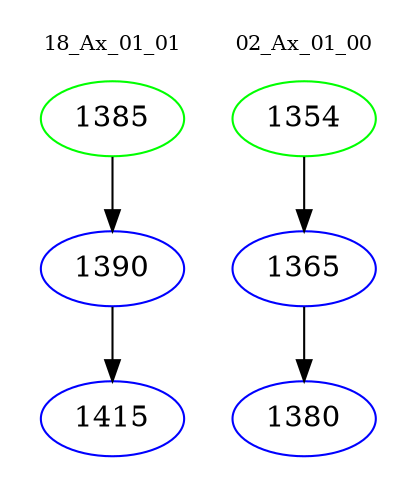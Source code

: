 digraph{
subgraph cluster_0 {
color = white
label = "18_Ax_01_01";
fontsize=10;
T0_1385 [label="1385", color="green"]
T0_1385 -> T0_1390 [color="black"]
T0_1390 [label="1390", color="blue"]
T0_1390 -> T0_1415 [color="black"]
T0_1415 [label="1415", color="blue"]
}
subgraph cluster_1 {
color = white
label = "02_Ax_01_00";
fontsize=10;
T1_1354 [label="1354", color="green"]
T1_1354 -> T1_1365 [color="black"]
T1_1365 [label="1365", color="blue"]
T1_1365 -> T1_1380 [color="black"]
T1_1380 [label="1380", color="blue"]
}
}
